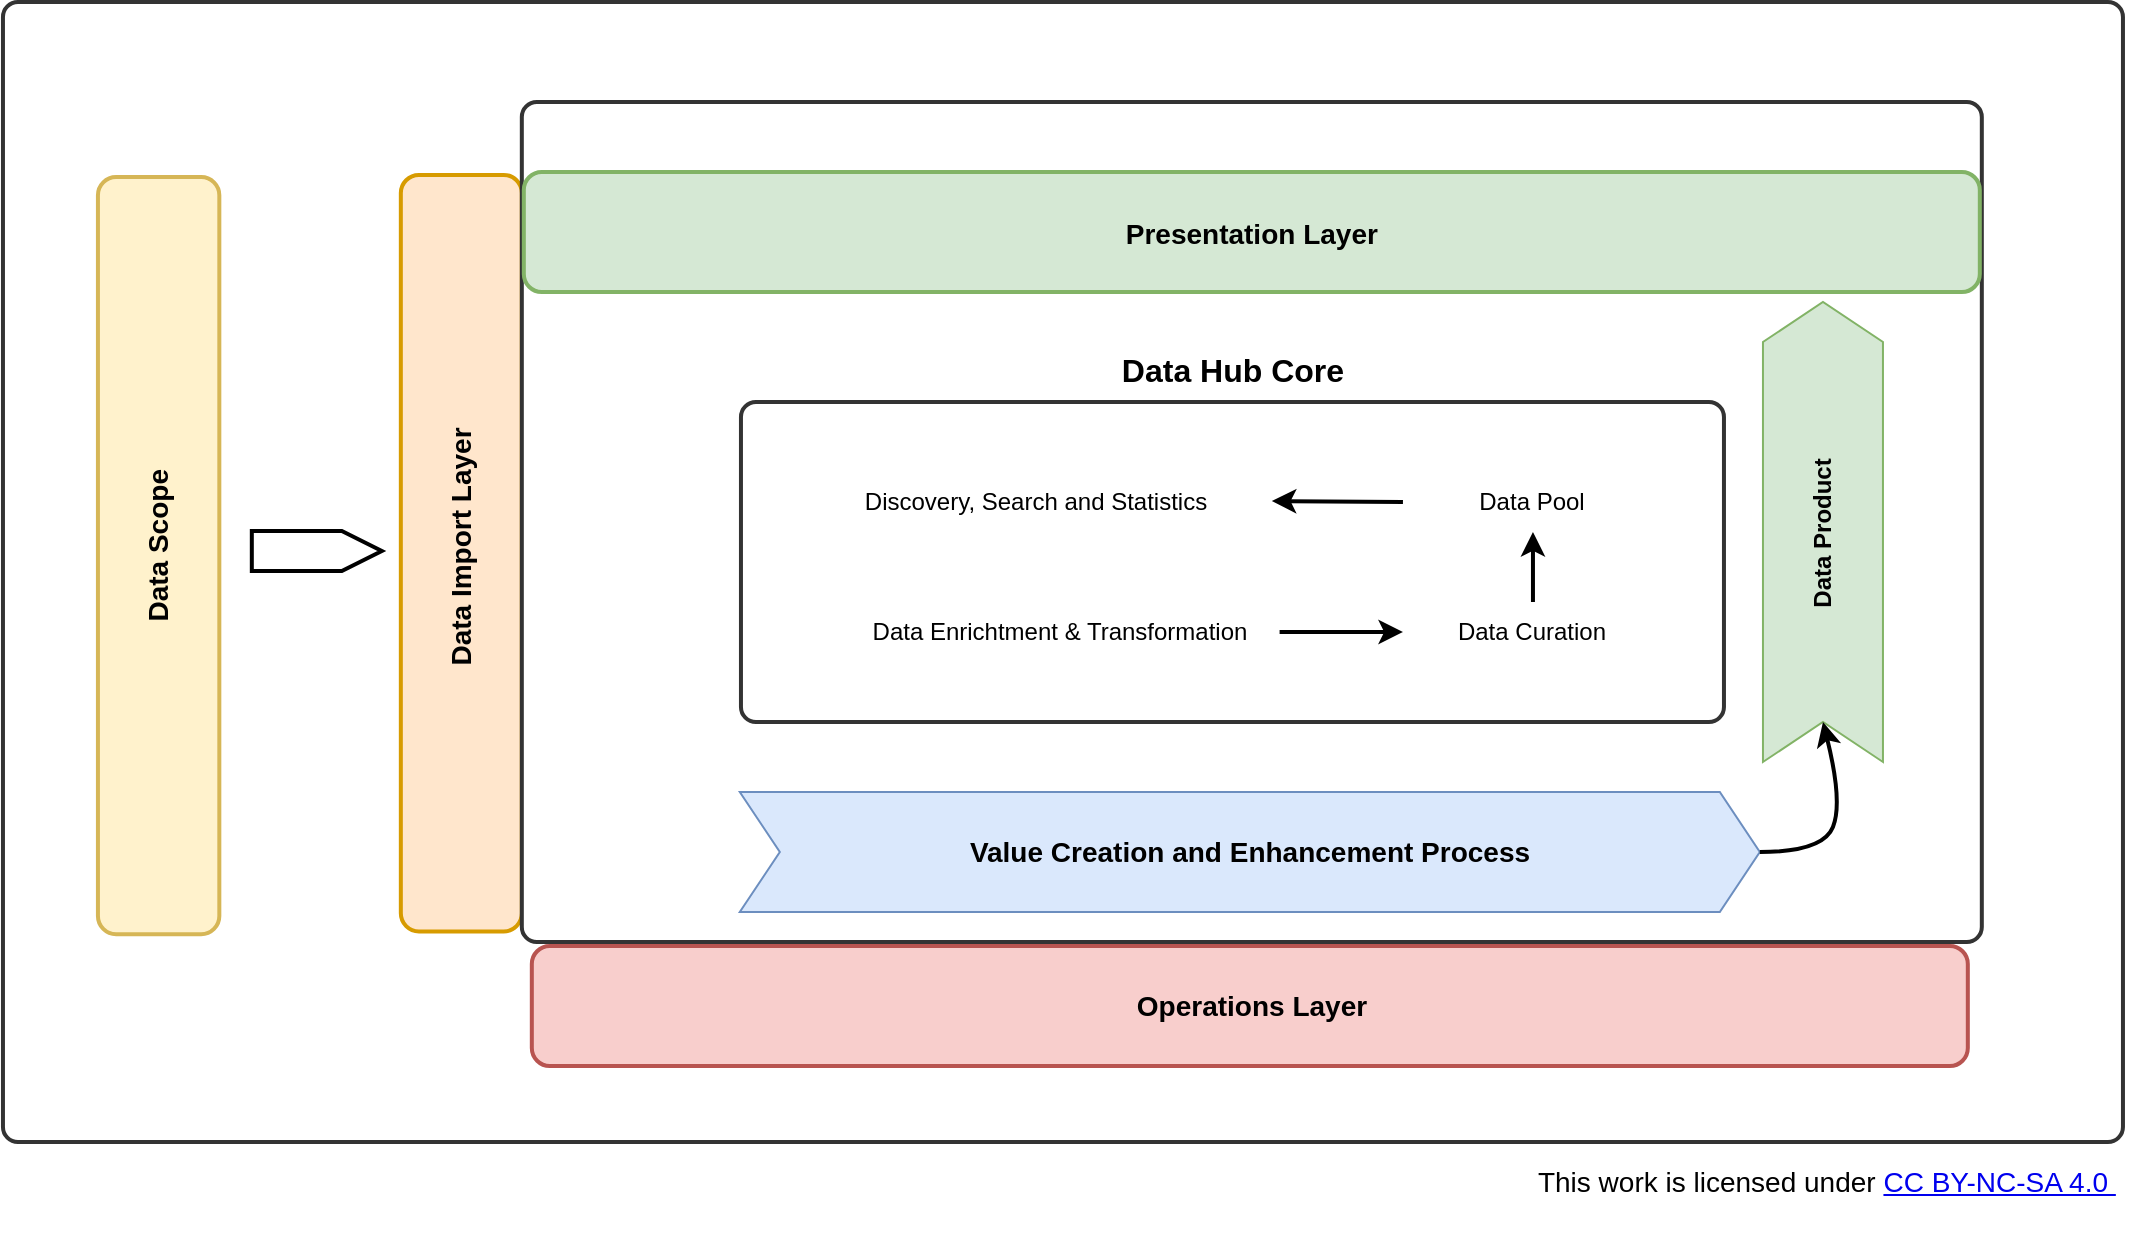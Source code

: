 <mxfile version="20.3.0" type="device"><diagram id="EoESnKtch9dvqqUAkdlc" name="Page-1"><mxGraphModel dx="1422" dy="865" grid="1" gridSize="10" guides="1" tooltips="1" connect="1" arrows="1" fold="1" page="1" pageScale="1" pageWidth="600" pageHeight="900" math="0" shadow="0"><root><mxCell id="0"/><mxCell id="1" parent="0"/><mxCell id="2YuI7M_IFYXwnQq82Ton-2" style="shape=rect;rounded=1;arcSize=15;absoluteArcSize=1;shadow=0;strokeWidth=2;fillColor=#FFFFFF;strokeColor=#333333;opacity=100.0;gliffyId=34;" parent="1" vertex="1"><mxGeometry x="61.48" y="130" width="1060" height="570" as="geometry"/></mxCell><mxCell id="2YuI7M_IFYXwnQq82Ton-3" value="&lt;div style=&quot;width: 438.6px; height: auto; word-break: break-word; font-size: 14px;&quot;&gt;&lt;div align=&quot;center&quot; style=&quot;font-size: 14px;&quot;&gt;&lt;span style=&quot;font-size: 14px; font-family: Arial; text-decoration: none; line-height: 0;&quot;&gt;&lt;span style=&quot;text-decoration: none; line-height: 14px; font-size: 14px;&quot;&gt;Data Scope&lt;/span&gt;&lt;/span&gt;&lt;/div&gt;&lt;/div&gt;" style="shape=rect;shadow=0;strokeWidth=2;fillColor=#fff2cc;strokeColor=#d6b656;opacity=100.0;rotation=270.0;html=1;nl2Br=0;verticalAlign=middle;align=center;spacingLeft=15.2;spacingRight=6;whiteSpace=wrap;gliffyId=0;fontStyle=1;fontSize=14;rounded=1;" parent="1" vertex="1"><mxGeometry x="-50" y="376.48" width="378.63" height="60.7" as="geometry"/></mxCell><mxCell id="2YuI7M_IFYXwnQq82Ton-6" value="&lt;div style=&quot;width: 371.4px;height:auto;word-break: break-word;&quot;&gt;&lt;div align=&quot;center&quot;&gt;&lt;span style=&quot;font-family: Arial; text-decoration: none; line-height: 0;&quot;&gt;&lt;span style=&quot;text-decoration: none; line-height: 14px;&quot;&gt;&lt;b style=&quot;&quot;&gt;&lt;font style=&quot;font-size: 14px;&quot;&gt;Data Import Layer&lt;/font&gt;&lt;/b&gt;&lt;/span&gt;&lt;/span&gt;&lt;/div&gt;&lt;/div&gt;" style="shape=rect;shadow=0;strokeWidth=2;fillColor=#ffe6cc;strokeColor=#d79b00;opacity=100.0;rotation=270.0;html=1;nl2Br=0;verticalAlign=middle;align=center;spacingLeft=13.8;spacingRight=6;whiteSpace=wrap;gliffyId=9;rounded=1;" parent="1" vertex="1"><mxGeometry x="101.53" y="375.34" width="378.27" height="60.5" as="geometry"/></mxCell><mxCell id="2YuI7M_IFYXwnQq82Ton-7" value="&lt;div style='width: 37.0px;height:auto;word-break: break-word;'&gt;&lt;div align=&quot;left&quot;&gt;&lt;span style=&quot;text-decoration: none; line-height: normal; line-height: normal;&quot;&gt;&amp;nbsp;&lt;/span&gt;&lt;/div&gt;&lt;/div&gt;" style="shape=mxgraph.arrows2.arrow;dy=0;dx=20;notch=0;shadow=0;strokeWidth=2;fillColor=#FFFFFF;opacity=100.0;html=1;nl2Br=0;verticalAlign=middle;align=left;spacingLeft=6.0;spacingRight=0;whiteSpace=wrap;gliffyId=11;" parent="1" vertex="1"><mxGeometry x="185.91" y="394.5" width="65" height="20" as="geometry"/></mxCell><mxCell id="2YuI7M_IFYXwnQq82Ton-8" value="" style="shape=rect;rounded=1;arcSize=15;absoluteArcSize=1;shadow=0;strokeWidth=2;fillColor=#FFFFFF;strokeColor=#333333;opacity=100.0;gliffyId=15;verticalAlign=bottom;fontStyle=1;fontSize=16;labelPosition=center;verticalLabelPosition=top;align=center;" parent="1" vertex="1"><mxGeometry x="320.91" y="180" width="730" height="420" as="geometry"/></mxCell><mxCell id="2YuI7M_IFYXwnQq82Ton-10" value="Presentation Layer" style="shape=rect;shadow=0;strokeWidth=2;fillColor=#d5e8d4;strokeColor=#82b366;opacity=100.0;gliffyId=20;rounded=1;fontStyle=1;fontSize=14;" parent="1" vertex="1"><mxGeometry x="321.91" y="215" width="728" height="60" as="geometry"/></mxCell><mxCell id="2YuI7M_IFYXwnQq82Ton-14" value="&lt;div style=&quot;width: 114.176px; height: auto; word-break: break-word; font-size: 16px;&quot;&gt;&lt;div align=&quot;center&quot;&gt;&lt;span style=&quot;font-family: Arial; text-decoration: none; line-height: 14px;&quot;&gt;&lt;b&gt;Data Hub Core&lt;/b&gt;&lt;/span&gt;&lt;/div&gt;&lt;div align=&quot;center&quot;&gt;&lt;span style=&quot;font-family: Arial; text-decoration: none; line-height: 14px;&quot;&gt;&lt;br&gt;&lt;/span&gt;&lt;/div&gt;&lt;div align=&quot;center&quot;&gt;&lt;br&gt;&lt;/div&gt;&lt;div align=&quot;center&quot;&gt;&lt;span style=&quot;font-size: 12px; font-family: Arial; text-decoration: none; line-height: 14px;&quot;&gt;&lt;br&gt;&lt;/span&gt;&lt;/div&gt;&lt;div align=&quot;center&quot;&gt;&lt;br&gt;&lt;/div&gt;&lt;div align=&quot;center&quot;&gt;&lt;span style=&quot;font-size: 12px; font-family: Arial; text-decoration: none; line-height: 14px;&quot;&gt;&lt;br&gt;&lt;/span&gt;&lt;/div&gt;&lt;div align=&quot;center&quot;&gt;&lt;br&gt;&lt;/div&gt;&lt;div align=&quot;center&quot;&gt;&lt;span style=&quot;font-size: 12px; font-family: Arial; text-decoration: none; line-height: 14px;&quot;&gt;&lt;br&gt;&lt;/span&gt;&lt;/div&gt;&lt;div align=&quot;center&quot;&gt;&lt;br&gt;&lt;/div&gt;&lt;div align=&quot;center&quot;&gt;&lt;span style=&quot;font-size: 12px; font-family: Arial; text-decoration: none; line-height: 14px;&quot;&gt;&lt;br&gt;&lt;/span&gt;&lt;/div&gt;&lt;div align=&quot;center&quot;&gt;&lt;span style=&quot;font-size: 12px; font-family: Arial; text-decoration: none; line-height: 14px;&quot;&gt;&lt;br&gt;&lt;/span&gt;&lt;/div&gt;&lt;/div&gt;" style="shape=rect;rounded=1;arcSize=15;absoluteArcSize=1;shadow=0;strokeWidth=2;fillColor=#FFFFFF;strokeColor=#333333;opacity=100.0;html=1;nl2Br=0;verticalAlign=middle;align=center;spacingLeft=7.412;spacingRight=6;whiteSpace=wrap;gliffyId=30;" parent="1" vertex="1"><mxGeometry x="430.48" y="330" width="491.5" height="160" as="geometry"/></mxCell><UserObject label="&lt;div style=&quot;width: 752.778px;height:auto;word-break: break-word;&quot;&gt;&lt;div align=&quot;center&quot;&gt;&lt;span style=&quot;font-family: Arial; text-decoration: none; line-height: 0;&quot;&gt;&lt;span style=&quot;text-decoration: none; line-height: 14px;&quot;&gt;&lt;font style=&quot;font-size: 14px;&quot;&gt;&lt;b&gt;Operations Layer&lt;/b&gt;&lt;/font&gt;&lt;/span&gt;&lt;/span&gt;&lt;/div&gt;&lt;/div&gt;" link="/x/zTBCBA" id="2YuI7M_IFYXwnQq82Ton-22"><mxCell style="shape=rect;shadow=0;strokeWidth=2;fillColor=#f8cecc;strokeColor=#b85450;opacity=100.0;html=1;nl2Br=0;verticalAlign=middle;align=center;spacingLeft=8.111;spacingRight=6;whiteSpace=wrap;gliffyId=86;rounded=1;" parent="1" vertex="1"><mxGeometry x="325.91" y="602" width="718" height="60" as="geometry"/></mxCell></UserObject><mxCell id="7Q0qxBgs--yPb1gSQpob-10" value="&lt;b&gt;&lt;font style=&quot;font-size: 14px;&quot;&gt;Value Creation and Enhancement Process&lt;/font&gt;&lt;/b&gt;" style="shape=step;perimeter=stepPerimeter;whiteSpace=wrap;html=1;fixedSize=1;fillColor=#dae8fc;strokeColor=#6c8ebf;" parent="1" vertex="1"><mxGeometry x="429.91" y="525" width="510" height="60" as="geometry"/></mxCell><mxCell id="EVFRkKxdS6P-Als-St3_-1" value="Data Product" style="shape=step;perimeter=stepPerimeter;whiteSpace=wrap;html=1;fixedSize=1;rotation=-90;fontStyle=1;fillColor=#d5e8d4;strokeColor=#82b366;" parent="1" vertex="1"><mxGeometry x="856.48" y="365" width="230" height="60" as="geometry"/></mxCell><mxCell id="EVFRkKxdS6P-Als-St3_-3" value="" style="curved=1;endArrow=classic;html=1;rounded=0;exitX=1;exitY=0.5;exitDx=0;exitDy=0;entryX=0;entryY=0.5;entryDx=0;entryDy=0;targetPerimeterSpacing=0;strokeWidth=2;" parent="1" source="7Q0qxBgs--yPb1gSQpob-10" target="EVFRkKxdS6P-Als-St3_-1" edge="1"><mxGeometry width="50" height="50" relative="1" as="geometry"><mxPoint x="985.91" y="575" as="sourcePoint"/><mxPoint x="1035.91" y="525" as="targetPoint"/><Array as="points"><mxPoint x="971.48" y="555"/><mxPoint x="981.48" y="530"/></Array></mxGeometry></mxCell><mxCell id="EVFRkKxdS6P-Als-St3_-14" value="Data Enrichtment &amp;amp; Transformation" style="text;html=1;strokeColor=none;fillColor=none;align=center;verticalAlign=middle;whiteSpace=wrap;rounded=0;" parent="1" vertex="1"><mxGeometry x="479.8" y="430" width="220" height="30" as="geometry"/></mxCell><mxCell id="EVFRkKxdS6P-Als-St3_-15" value="Data Curation" style="text;html=1;strokeColor=none;fillColor=none;align=center;verticalAlign=middle;whiteSpace=wrap;rounded=0;" parent="1" vertex="1"><mxGeometry x="761.48" y="430" width="130" height="30" as="geometry"/></mxCell><mxCell id="EVFRkKxdS6P-Als-St3_-16" value="Data Pool" style="text;html=1;strokeColor=none;fillColor=none;align=center;verticalAlign=middle;whiteSpace=wrap;rounded=0;" parent="1" vertex="1"><mxGeometry x="761.48" y="365" width="130" height="30" as="geometry"/></mxCell><mxCell id="EVFRkKxdS6P-Als-St3_-17" value="Discovery, Search and Statistics" style="text;html=1;strokeColor=none;fillColor=none;align=center;verticalAlign=middle;whiteSpace=wrap;rounded=0;" parent="1" vertex="1"><mxGeometry x="461.48" y="364.5" width="234.43" height="30" as="geometry"/></mxCell><mxCell id="EVFRkKxdS6P-Als-St3_-22" value="" style="endArrow=classic;html=1;rounded=0;strokeWidth=2;fontSize=16;fontColor=none;targetPerimeterSpacing=0;exitX=1;exitY=0.5;exitDx=0;exitDy=0;entryX=0;entryY=0.5;entryDx=0;entryDy=0;" parent="1" source="EVFRkKxdS6P-Als-St3_-14" target="EVFRkKxdS6P-Als-St3_-15" edge="1"><mxGeometry width="50" height="50" relative="1" as="geometry"><mxPoint x="621.48" y="350" as="sourcePoint"/><mxPoint x="671.48" y="300" as="targetPoint"/></mxGeometry></mxCell><mxCell id="EVFRkKxdS6P-Als-St3_-23" value="" style="endArrow=classic;html=1;rounded=0;strokeWidth=2;fontSize=16;fontColor=none;targetPerimeterSpacing=0;exitX=0.5;exitY=0;exitDx=0;exitDy=0;entryX=0.5;entryY=1;entryDx=0;entryDy=0;" parent="1" source="EVFRkKxdS6P-Als-St3_-15" target="EVFRkKxdS6P-Als-St3_-16" edge="1"><mxGeometry width="50" height="50" relative="1" as="geometry"><mxPoint x="691.48" y="455" as="sourcePoint"/><mxPoint x="771.48" y="455" as="targetPoint"/></mxGeometry></mxCell><mxCell id="EVFRkKxdS6P-Als-St3_-24" value="" style="endArrow=classic;html=1;rounded=0;strokeWidth=2;fontSize=16;fontColor=none;targetPerimeterSpacing=0;exitX=0;exitY=0.5;exitDx=0;exitDy=0;entryX=1;entryY=0.5;entryDx=0;entryDy=0;" parent="1" source="EVFRkKxdS6P-Als-St3_-16" target="EVFRkKxdS6P-Als-St3_-17" edge="1"><mxGeometry width="50" height="50" relative="1" as="geometry"><mxPoint x="836.48" y="440" as="sourcePoint"/><mxPoint x="836.48" y="405" as="targetPoint"/></mxGeometry></mxCell><mxCell id="HL7ieB_-Z108WiH1_uoS-4" value="&lt;div class=&quot;tabs-panel is-active&quot;&gt;&lt;p class=&quot;license-text richtext&quot;&gt;&amp;nbsp;This work      is licensed under &lt;a href=&quot;http://creativecommons.org/licenses/by-nc-sa/4.0/?ref=chooser-v1&quot; target=&quot;_blank&quot; rel=&quot;license noopener noreferrer&quot;&gt; CC BY-NC-SA 4.0&amp;nbsp;&lt;/a&gt;&lt;/p&gt;&lt;/div&gt;" style="text;html=1;align=center;verticalAlign=middle;resizable=0;points=[];autosize=1;strokeColor=none;fillColor=none;fontSize=14;fontFamily=Helvetica;" parent="1" vertex="1"><mxGeometry x="811.48" y="690" width="320" height="60" as="geometry"/></mxCell></root></mxGraphModel></diagram></mxfile>